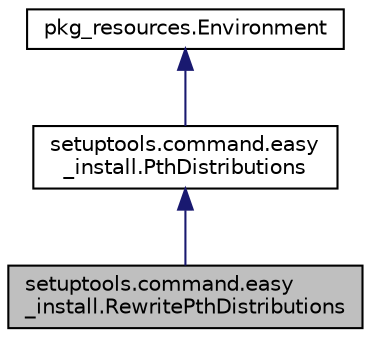 digraph "setuptools.command.easy_install.RewritePthDistributions"
{
 // LATEX_PDF_SIZE
  edge [fontname="Helvetica",fontsize="10",labelfontname="Helvetica",labelfontsize="10"];
  node [fontname="Helvetica",fontsize="10",shape=record];
  Node1 [label="setuptools.command.easy\l_install.RewritePthDistributions",height=0.2,width=0.4,color="black", fillcolor="grey75", style="filled", fontcolor="black",tooltip=" "];
  Node2 -> Node1 [dir="back",color="midnightblue",fontsize="10",style="solid"];
  Node2 [label="setuptools.command.easy\l_install.PthDistributions",height=0.2,width=0.4,color="black", fillcolor="white", style="filled",URL="$classsetuptools_1_1command_1_1easy__install_1_1_pth_distributions.html",tooltip=" "];
  Node3 -> Node2 [dir="back",color="midnightblue",fontsize="10",style="solid"];
  Node3 [label="pkg_resources.Environment",height=0.2,width=0.4,color="black", fillcolor="white", style="filled",URL="$classpkg__resources_1_1_environment.html",tooltip=" "];
}
